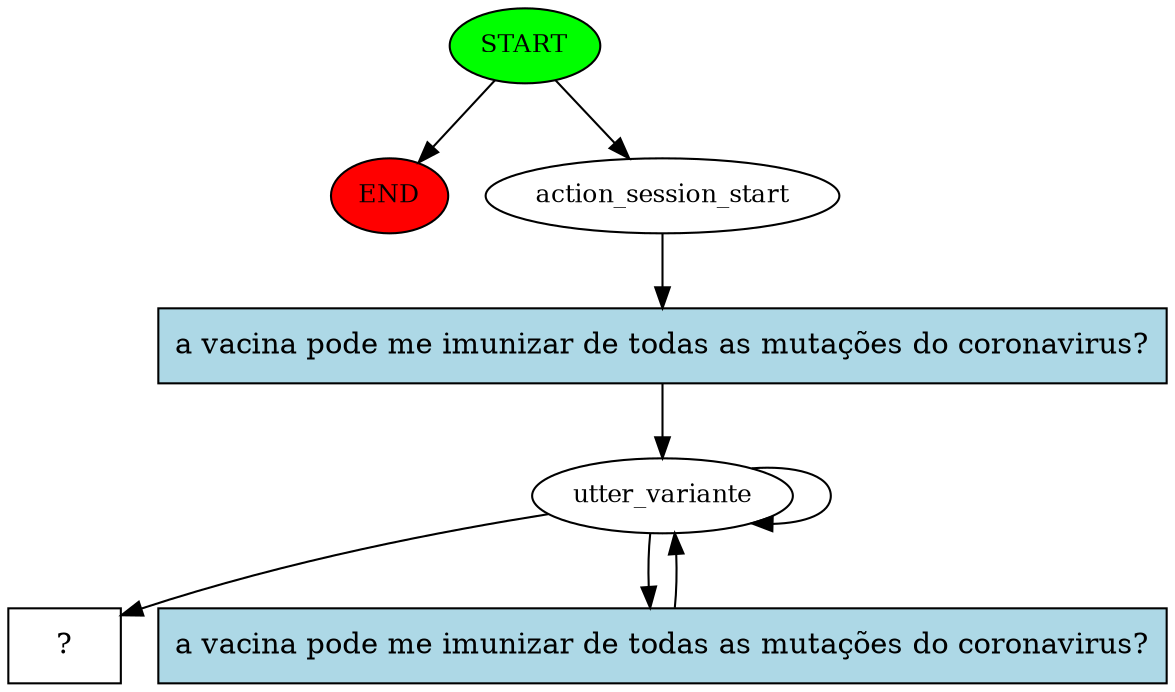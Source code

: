digraph  {
0 [class="start active", fillcolor=green, fontsize=12, label=START, style=filled];
"-1" [class=end, fillcolor=red, fontsize=12, label=END, style=filled];
1 [class=active, fontsize=12, label=action_session_start];
2 [class=active, fontsize=12, label=utter_variante];
6 [class="intent dashed active", label="  ?  ", shape=rect];
7 [class="intent active", fillcolor=lightblue, label="a vacina pode me imunizar de todas as mutações do coronavirus?", shape=rect, style=filled];
8 [class="intent active", fillcolor=lightblue, label="a vacina pode me imunizar de todas as mutações do coronavirus?", shape=rect, style=filled];
0 -> "-1"  [class="", key=NONE, label=""];
0 -> 1  [class=active, key=NONE, label=""];
1 -> 7  [class=active, key=0];
2 -> 2  [class=active, key=NONE, label=""];
2 -> 6  [class=active, key=NONE, label=""];
2 -> 8  [class=active, key=0];
7 -> 2  [class=active, key=0];
8 -> 2  [class=active, key=0];
}
